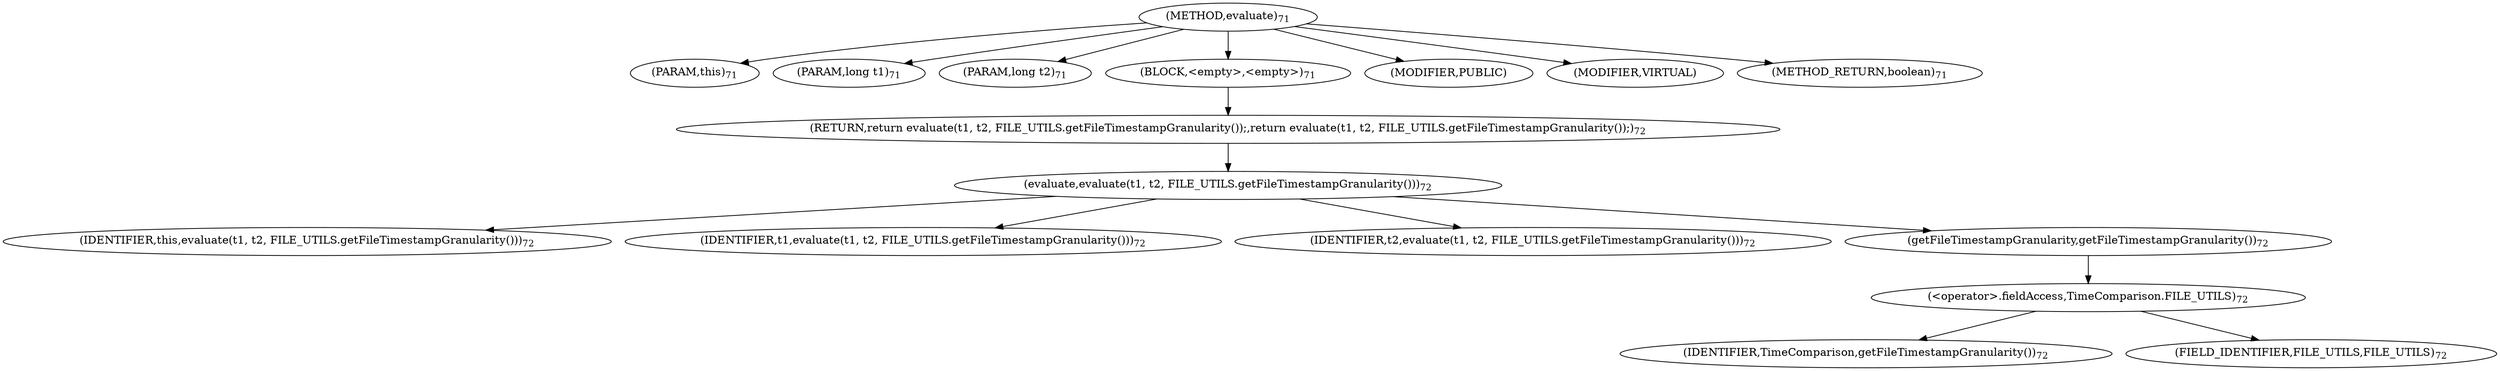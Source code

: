 digraph "evaluate" {  
"56" [label = <(METHOD,evaluate)<SUB>71</SUB>> ]
"12" [label = <(PARAM,this)<SUB>71</SUB>> ]
"57" [label = <(PARAM,long t1)<SUB>71</SUB>> ]
"58" [label = <(PARAM,long t2)<SUB>71</SUB>> ]
"59" [label = <(BLOCK,&lt;empty&gt;,&lt;empty&gt;)<SUB>71</SUB>> ]
"60" [label = <(RETURN,return evaluate(t1, t2, FILE_UTILS.getFileTimestampGranularity());,return evaluate(t1, t2, FILE_UTILS.getFileTimestampGranularity());)<SUB>72</SUB>> ]
"61" [label = <(evaluate,evaluate(t1, t2, FILE_UTILS.getFileTimestampGranularity()))<SUB>72</SUB>> ]
"11" [label = <(IDENTIFIER,this,evaluate(t1, t2, FILE_UTILS.getFileTimestampGranularity()))<SUB>72</SUB>> ]
"62" [label = <(IDENTIFIER,t1,evaluate(t1, t2, FILE_UTILS.getFileTimestampGranularity()))<SUB>72</SUB>> ]
"63" [label = <(IDENTIFIER,t2,evaluate(t1, t2, FILE_UTILS.getFileTimestampGranularity()))<SUB>72</SUB>> ]
"64" [label = <(getFileTimestampGranularity,getFileTimestampGranularity())<SUB>72</SUB>> ]
"65" [label = <(&lt;operator&gt;.fieldAccess,TimeComparison.FILE_UTILS)<SUB>72</SUB>> ]
"66" [label = <(IDENTIFIER,TimeComparison,getFileTimestampGranularity())<SUB>72</SUB>> ]
"67" [label = <(FIELD_IDENTIFIER,FILE_UTILS,FILE_UTILS)<SUB>72</SUB>> ]
"68" [label = <(MODIFIER,PUBLIC)> ]
"69" [label = <(MODIFIER,VIRTUAL)> ]
"70" [label = <(METHOD_RETURN,boolean)<SUB>71</SUB>> ]
  "56" -> "12" 
  "56" -> "57" 
  "56" -> "58" 
  "56" -> "59" 
  "56" -> "68" 
  "56" -> "69" 
  "56" -> "70" 
  "59" -> "60" 
  "60" -> "61" 
  "61" -> "11" 
  "61" -> "62" 
  "61" -> "63" 
  "61" -> "64" 
  "64" -> "65" 
  "65" -> "66" 
  "65" -> "67" 
}
